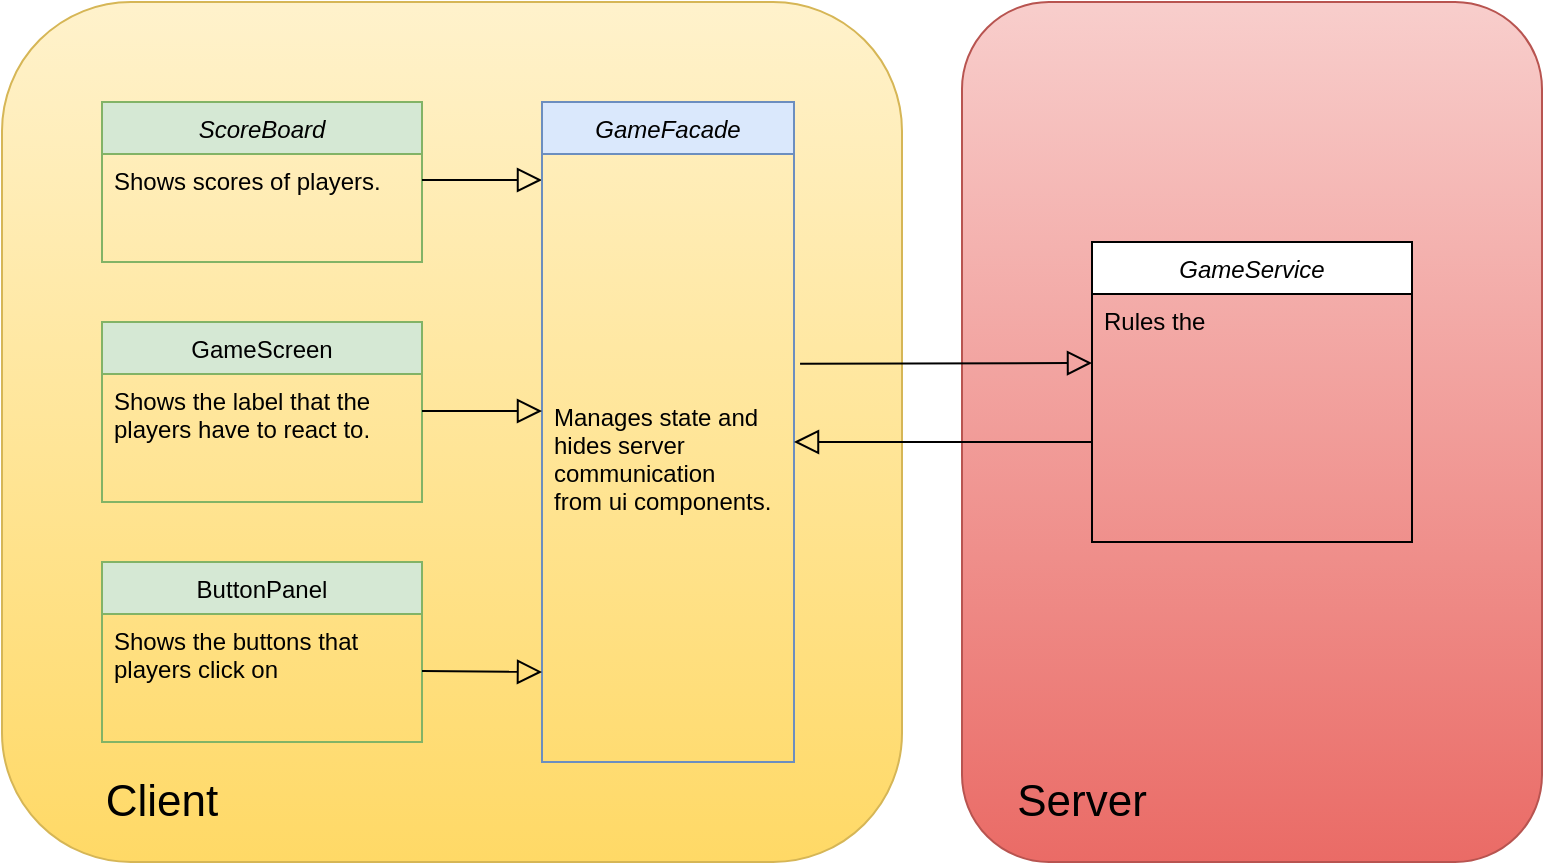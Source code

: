 <mxfile version="13.9.7" type="device"><diagram id="C5RBs43oDa-KdzZeNtuy" name="Page-1"><mxGraphModel dx="1182" dy="675" grid="1" gridSize="10" guides="1" tooltips="1" connect="1" arrows="1" fold="1" page="1" pageScale="1" pageWidth="827" pageHeight="1169" math="0" shadow="0"><root><mxCell id="WIyWlLk6GJQsqaUBKTNV-0"/><mxCell id="WIyWlLk6GJQsqaUBKTNV-1" parent="WIyWlLk6GJQsqaUBKTNV-0"/><mxCell id="VD5OZriht1MveAcce10j-8" value="" style="rounded=1;whiteSpace=wrap;html=1;fillColor=#f8cecc;strokeColor=#b85450;glass=0;shadow=0;sketch=0;gradientColor=#ea6b66;" vertex="1" parent="WIyWlLk6GJQsqaUBKTNV-1"><mxGeometry x="510" y="100" width="290" height="430" as="geometry"/></mxCell><mxCell id="VD5OZriht1MveAcce10j-7" value="" style="rounded=1;whiteSpace=wrap;html=1;glass=0;shadow=0;sketch=0;fillColor=#fff2cc;strokeColor=#d6b656;gradientColor=#ffd966;" vertex="1" parent="WIyWlLk6GJQsqaUBKTNV-1"><mxGeometry x="30" y="100" width="450" height="430" as="geometry"/></mxCell><mxCell id="zkfFHV4jXpPFQw0GAbJ--0" value="ScoreBoard" style="swimlane;fontStyle=2;align=center;verticalAlign=top;childLayout=stackLayout;horizontal=1;startSize=26;horizontalStack=0;resizeParent=1;resizeLast=0;collapsible=1;marginBottom=0;rounded=0;shadow=0;strokeWidth=1;fillColor=#d5e8d4;strokeColor=#82b366;" parent="WIyWlLk6GJQsqaUBKTNV-1" vertex="1"><mxGeometry x="80" y="150" width="160" height="80" as="geometry"><mxRectangle x="230" y="140" width="160" height="26" as="alternateBounds"/></mxGeometry></mxCell><mxCell id="zkfFHV4jXpPFQw0GAbJ--1" value="Shows scores of players." style="text;align=left;verticalAlign=top;spacingLeft=4;spacingRight=4;overflow=hidden;rotatable=0;points=[[0,0.5],[1,0.5]];portConstraint=eastwest;" parent="zkfFHV4jXpPFQw0GAbJ--0" vertex="1"><mxGeometry y="26" width="160" height="26" as="geometry"/></mxCell><mxCell id="zkfFHV4jXpPFQw0GAbJ--6" value="GameScreen" style="swimlane;fontStyle=0;align=center;verticalAlign=top;childLayout=stackLayout;horizontal=1;startSize=26;horizontalStack=0;resizeParent=1;resizeLast=0;collapsible=1;marginBottom=0;rounded=0;shadow=0;strokeWidth=1;fillColor=#d5e8d4;strokeColor=#82b366;" parent="WIyWlLk6GJQsqaUBKTNV-1" vertex="1"><mxGeometry x="80" y="260" width="160" height="90" as="geometry"><mxRectangle x="130" y="380" width="160" height="26" as="alternateBounds"/></mxGeometry></mxCell><mxCell id="zkfFHV4jXpPFQw0GAbJ--7" value="Shows the label that the&#10;players have to react to." style="text;align=left;verticalAlign=top;spacingLeft=4;spacingRight=4;overflow=hidden;rotatable=0;points=[[0,0.5],[1,0.5]];portConstraint=eastwest;" parent="zkfFHV4jXpPFQw0GAbJ--6" vertex="1"><mxGeometry y="26" width="160" height="64" as="geometry"/></mxCell><mxCell id="zkfFHV4jXpPFQw0GAbJ--12" value="" style="endArrow=block;endSize=10;endFill=0;shadow=0;strokeWidth=1;rounded=0;edgeStyle=elbowEdgeStyle;elbow=vertical;exitX=1;exitY=0.5;exitDx=0;exitDy=0;entryX=0.043;entryY=1;entryDx=0;entryDy=0;entryPerimeter=0;" parent="WIyWlLk6GJQsqaUBKTNV-1" source="zkfFHV4jXpPFQw0GAbJ--1" target="VD5OZriht1MveAcce10j-1" edge="1"><mxGeometry width="160" relative="1" as="geometry"><mxPoint x="330" y="250" as="sourcePoint"/><mxPoint x="310" y="189" as="targetPoint"/><Array as="points"/></mxGeometry></mxCell><mxCell id="zkfFHV4jXpPFQw0GAbJ--13" value="ButtonPanel" style="swimlane;fontStyle=0;align=center;verticalAlign=top;childLayout=stackLayout;horizontal=1;startSize=26;horizontalStack=0;resizeParent=1;resizeLast=0;collapsible=1;marginBottom=0;rounded=0;shadow=0;strokeWidth=1;fillColor=#d5e8d4;strokeColor=#82b366;" parent="WIyWlLk6GJQsqaUBKTNV-1" vertex="1"><mxGeometry x="80" y="380" width="160" height="90" as="geometry"><mxRectangle x="340" y="380" width="170" height="26" as="alternateBounds"/></mxGeometry></mxCell><mxCell id="zkfFHV4jXpPFQw0GAbJ--14" value="Shows the buttons that &#10;players click on " style="text;align=left;verticalAlign=top;spacingLeft=4;spacingRight=4;overflow=hidden;rotatable=0;points=[[0,0.5],[1,0.5]];portConstraint=eastwest;" parent="zkfFHV4jXpPFQw0GAbJ--13" vertex="1"><mxGeometry y="26" width="160" height="54" as="geometry"/></mxCell><mxCell id="VD5OZriht1MveAcce10j-0" value="GameFacade" style="swimlane;fontStyle=2;align=center;verticalAlign=top;childLayout=stackLayout;horizontal=1;startSize=26;horizontalStack=0;resizeParent=1;resizeLast=0;collapsible=1;marginBottom=0;rounded=0;shadow=0;strokeWidth=1;fillColor=#dae8fc;strokeColor=#6c8ebf;" vertex="1" parent="WIyWlLk6GJQsqaUBKTNV-1"><mxGeometry x="300" y="150" width="126" height="330" as="geometry"><mxRectangle x="280" y="150" width="160" height="26" as="alternateBounds"/></mxGeometry></mxCell><mxCell id="VD5OZriht1MveAcce10j-1" value="Manages state and&#10;hides server &#10;communication&#10;from ui components." style="text;align=left;verticalAlign=middle;spacingLeft=4;spacingRight=4;overflow=hidden;rotatable=0;points=[[0,0.5],[1,0.5]];portConstraint=eastwest;direction=south;horizontal=1;" vertex="1" parent="VD5OZriht1MveAcce10j-0"><mxGeometry y="26" width="126" height="304" as="geometry"/></mxCell><mxCell id="VD5OZriht1MveAcce10j-3" value="" style="endArrow=block;endSize=10;endFill=0;shadow=0;strokeWidth=1;rounded=0;edgeStyle=elbowEdgeStyle;elbow=vertical;exitX=1;exitY=0.5;exitDx=0;exitDy=0;entryX=0.424;entryY=1;entryDx=0;entryDy=0;entryPerimeter=0;" edge="1" parent="WIyWlLk6GJQsqaUBKTNV-1" target="VD5OZriht1MveAcce10j-1"><mxGeometry width="160" relative="1" as="geometry"><mxPoint x="240" y="304.5" as="sourcePoint"/><mxPoint x="280" y="305" as="targetPoint"/><Array as="points"/></mxGeometry></mxCell><mxCell id="VD5OZriht1MveAcce10j-4" value="" style="endArrow=block;endSize=10;endFill=0;shadow=0;strokeWidth=1;rounded=0;edgeStyle=elbowEdgeStyle;elbow=vertical;exitX=1;exitY=0.5;exitDx=0;exitDy=0;entryX=0.852;entryY=1;entryDx=0;entryDy=0;entryPerimeter=0;" edge="1" parent="WIyWlLk6GJQsqaUBKTNV-1" target="VD5OZriht1MveAcce10j-1"><mxGeometry width="160" relative="1" as="geometry"><mxPoint x="240" y="434.5" as="sourcePoint"/><mxPoint x="290" y="435" as="targetPoint"/><Array as="points"/></mxGeometry></mxCell><mxCell id="VD5OZriht1MveAcce10j-5" value="GameService" style="swimlane;fontStyle=2;align=center;verticalAlign=top;childLayout=stackLayout;horizontal=1;startSize=26;horizontalStack=0;resizeParent=1;resizeLast=0;collapsible=1;marginBottom=0;rounded=0;shadow=0;strokeWidth=1;fillColor=#FFFFFF;" vertex="1" parent="WIyWlLk6GJQsqaUBKTNV-1"><mxGeometry x="575" y="220" width="160" height="150" as="geometry"><mxRectangle x="570" y="150" width="160" height="26" as="alternateBounds"/></mxGeometry></mxCell><mxCell id="VD5OZriht1MveAcce10j-6" value="Rules the " style="text;align=left;verticalAlign=top;spacingLeft=4;spacingRight=4;overflow=hidden;rotatable=0;points=[[0,0.5],[1,0.5]];portConstraint=eastwest;" vertex="1" parent="VD5OZriht1MveAcce10j-5"><mxGeometry y="26" width="160" height="54" as="geometry"/></mxCell><mxCell id="VD5OZriht1MveAcce10j-9" value="Client" style="rounded=0;whiteSpace=wrap;html=1;shadow=0;glass=0;sketch=0;fontSize=22;fillColor=none;strokeColor=none;" vertex="1" parent="WIyWlLk6GJQsqaUBKTNV-1"><mxGeometry x="50" y="480" width="120" height="40" as="geometry"/></mxCell><mxCell id="VD5OZriht1MveAcce10j-10" value="Server" style="rounded=0;whiteSpace=wrap;html=1;shadow=0;glass=0;sketch=0;fontSize=22;fillColor=none;strokeColor=none;" vertex="1" parent="WIyWlLk6GJQsqaUBKTNV-1"><mxGeometry x="510" y="480" width="120" height="40" as="geometry"/></mxCell><mxCell id="VD5OZriht1MveAcce10j-11" value="" style="endArrow=block;endSize=10;endFill=0;shadow=0;strokeWidth=1;rounded=0;edgeStyle=elbowEdgeStyle;elbow=vertical;exitX=0.345;exitY=-0.024;exitDx=0;exitDy=0;exitPerimeter=0;entryX=0;entryY=0.63;entryDx=0;entryDy=0;entryPerimeter=0;" edge="1" parent="WIyWlLk6GJQsqaUBKTNV-1" source="VD5OZriht1MveAcce10j-1" target="VD5OZriht1MveAcce10j-6"><mxGeometry width="160" relative="1" as="geometry"><mxPoint x="450" y="280" as="sourcePoint"/><mxPoint x="540" y="280" as="targetPoint"/><Array as="points"/></mxGeometry></mxCell><mxCell id="VD5OZriht1MveAcce10j-12" value="" style="endArrow=block;endSize=10;endFill=0;shadow=0;strokeWidth=1;rounded=0;edgeStyle=elbowEdgeStyle;elbow=vertical;" edge="1" parent="WIyWlLk6GJQsqaUBKTNV-1" target="VD5OZriht1MveAcce10j-1"><mxGeometry width="160" relative="1" as="geometry"><mxPoint x="575" y="320" as="sourcePoint"/><mxPoint x="435" y="320" as="targetPoint"/><Array as="points"><mxPoint x="515" y="320"/></Array></mxGeometry></mxCell></root></mxGraphModel></diagram></mxfile>